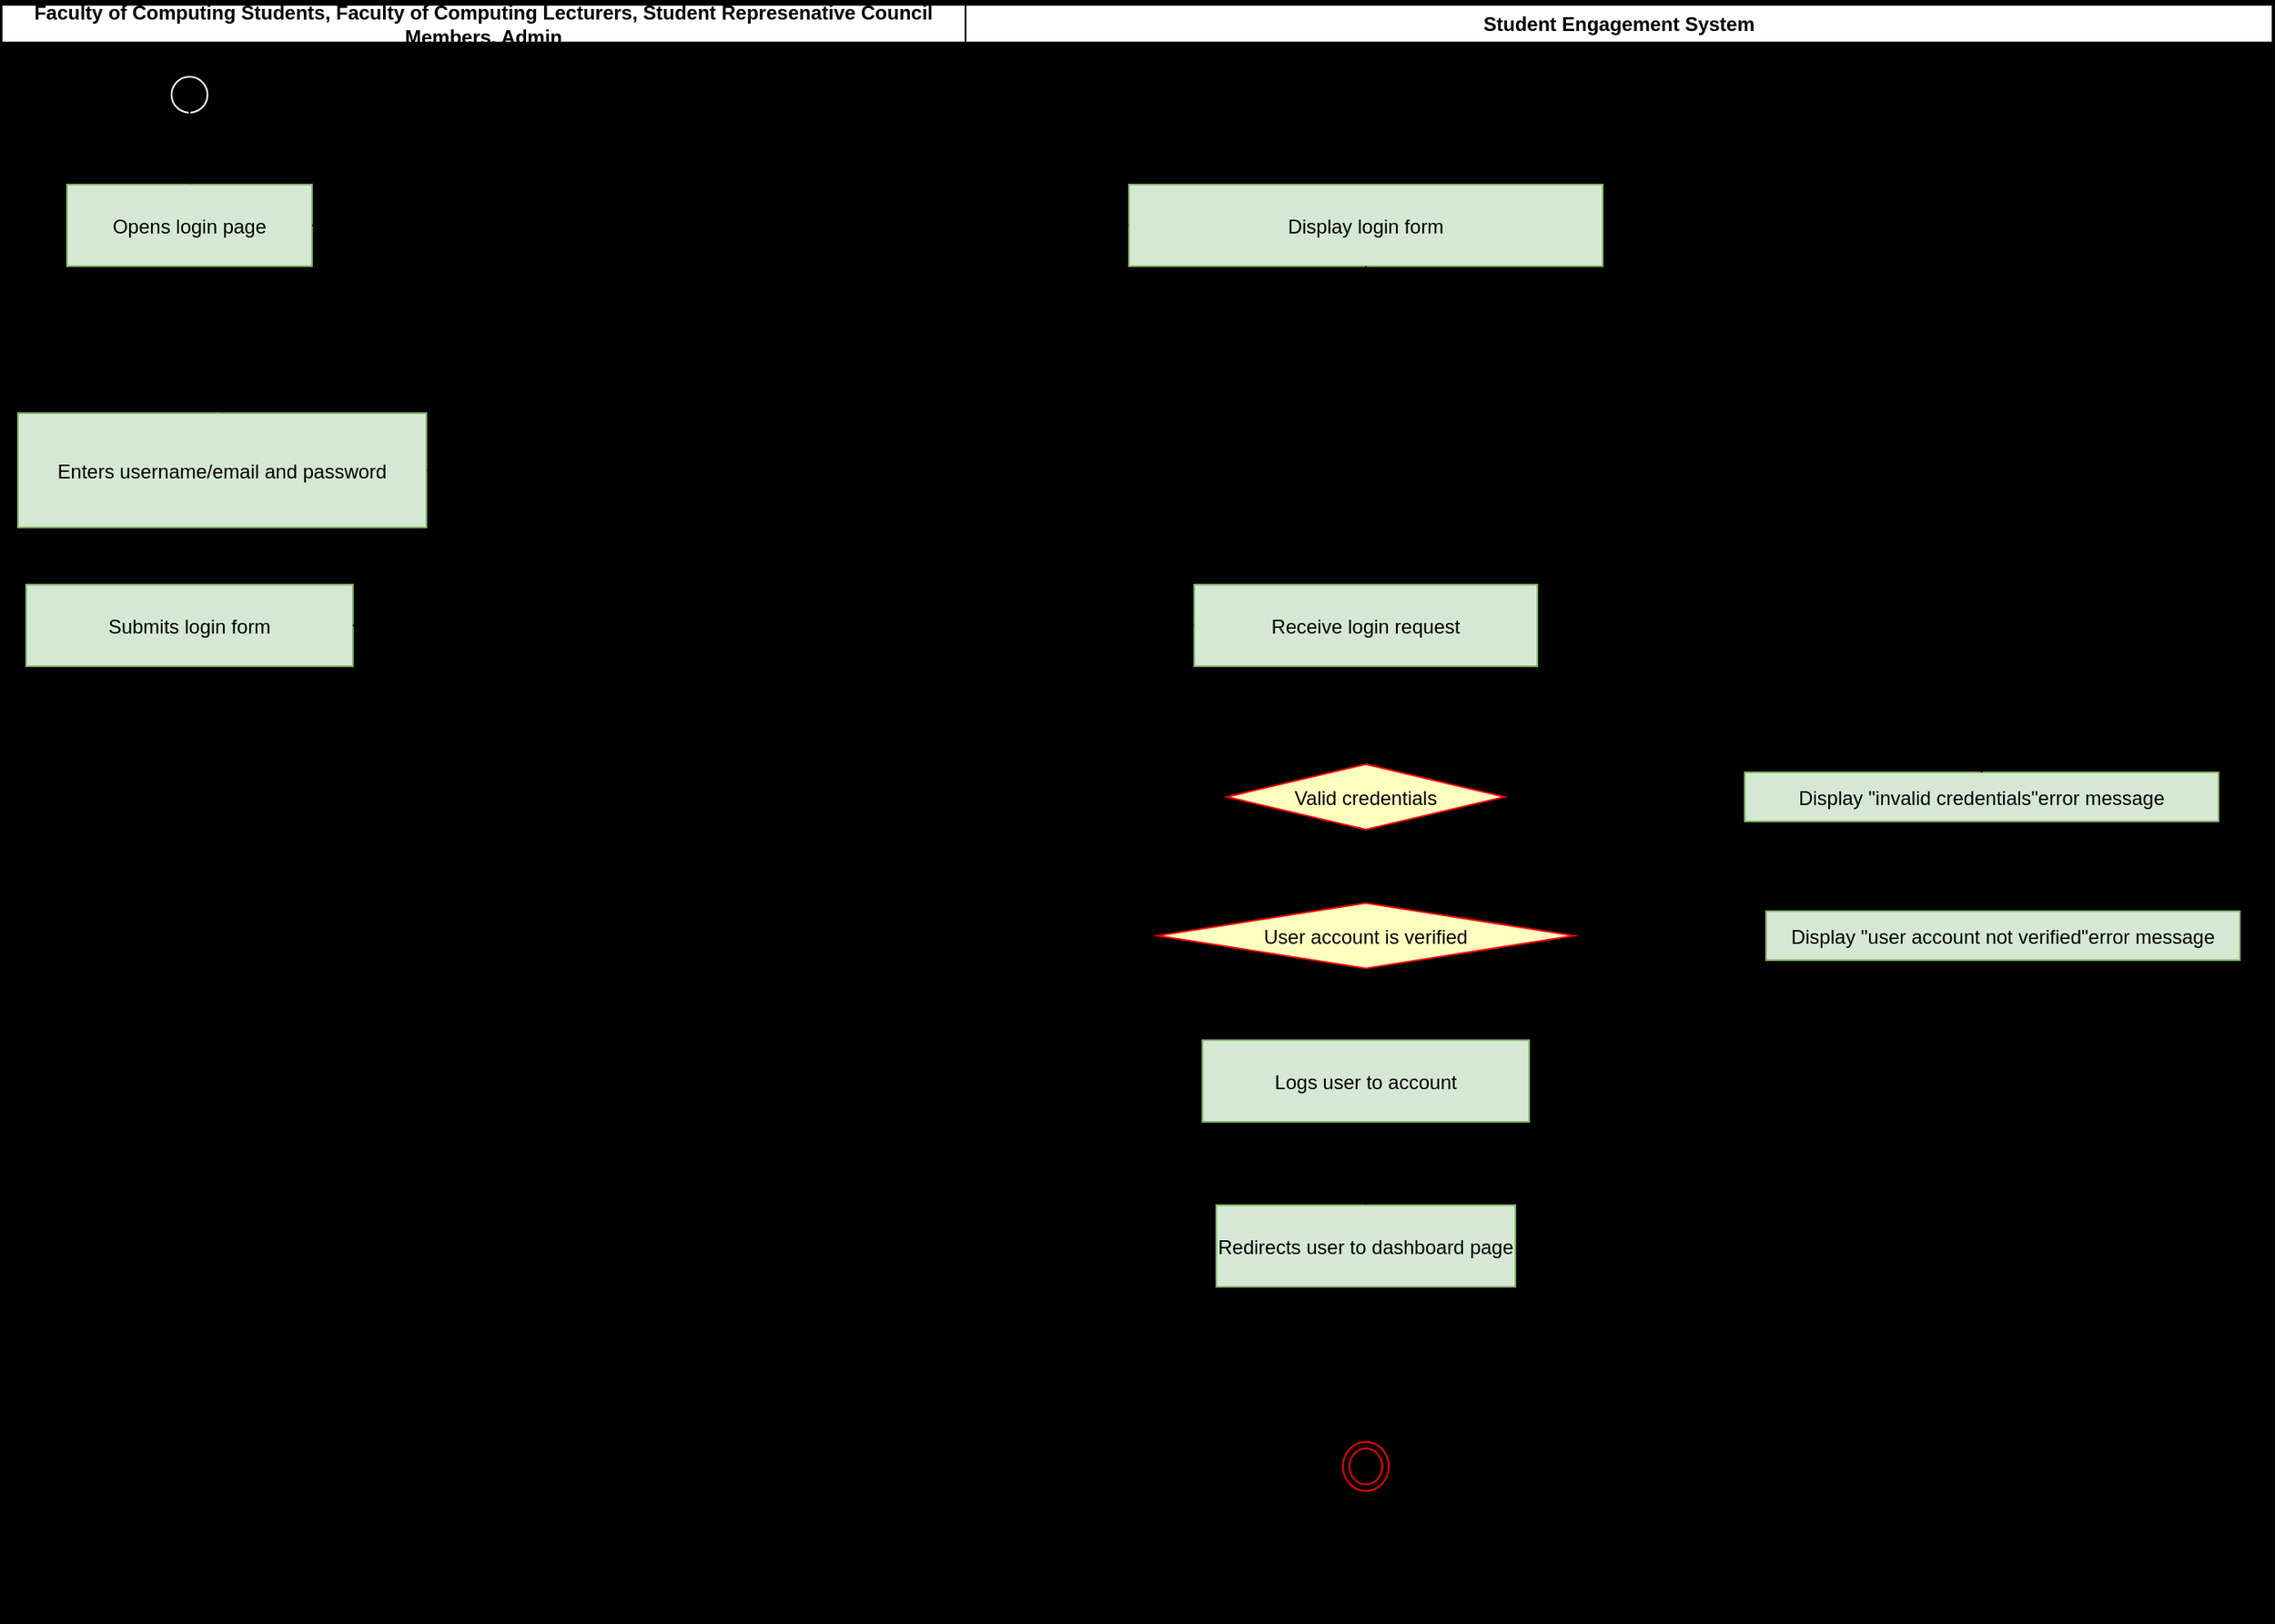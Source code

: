 <mxfile>
    <diagram id="6bnkY7PMMWQHFfjJnFAi" name="Page-1">
        <mxGraphModel dx="561" dy="-1776" grid="1" gridSize="10" guides="1" tooltips="1" connect="1" arrows="1" fold="1" page="1" pageScale="1" pageWidth="850" pageHeight="1100" background="#000000" math="0" shadow="0">
            <root>
                <mxCell id="0"/>
                <mxCell id="1" parent="0"/>
                <mxCell id="2" value="Faculty of Computing Students, Faculty of Computing Lecturers, Student Represenative Council Members, Admin" style="swimlane;whiteSpace=wrap;fillColor=#FFFFFF;" parent="1" vertex="1">
                    <mxGeometry x="40" y="2370" width="590" height="990" as="geometry"/>
                </mxCell>
                <mxCell id="3" style="edgeStyle=none;html=1;exitX=0.5;exitY=1;exitDx=0;exitDy=0;entryX=0.504;entryY=-0.048;entryDx=0;entryDy=0;entryPerimeter=0;startArrow=none;" parent="2" source="11" target="5" edge="1">
                    <mxGeometry relative="1" as="geometry"/>
                </mxCell>
                <mxCell id="4" value="" style="ellipse;shape=startState;fillColor=#000000;strokeColor=#FFFFFF;" parent="2" vertex="1">
                    <mxGeometry x="100" y="40" width="30" height="30" as="geometry"/>
                </mxCell>
                <mxCell id="5" value="Opens login page" style="fillColor=#d5e8d4;strokeColor=#82b366;" parent="2" vertex="1">
                    <mxGeometry x="40" y="110" width="150" height="50" as="geometry"/>
                </mxCell>
                <mxCell id="6" style="edgeStyle=none;html=1;entryX=0.5;entryY=0;entryDx=0;entryDy=0;exitX=0.42;exitY=0.993;exitDx=0;exitDy=0;exitPerimeter=0;" parent="2" source="7" target="8" edge="1">
                    <mxGeometry relative="1" as="geometry">
                        <mxPoint x="120" y="330" as="sourcePoint"/>
                    </mxGeometry>
                </mxCell>
                <mxCell id="7" value="Enters username/email and password" style="fillColor=#d5e8d4;strokeColor=#82b366;" parent="2" vertex="1">
                    <mxGeometry x="10" y="250" width="250" height="70" as="geometry"/>
                </mxCell>
                <mxCell id="8" value="Submits login form" style="fillColor=#d5e8d4;strokeColor=#82b366;" parent="2" vertex="1">
                    <mxGeometry x="15" y="355" width="200" height="50" as="geometry"/>
                </mxCell>
                <mxCell id="9" value="" style="edgeStyle=none;html=1;exitX=0.5;exitY=1;exitDx=0;exitDy=0;entryX=0.504;entryY=-0.048;entryDx=0;entryDy=0;entryPerimeter=0;endArrow=none;" parent="2" source="4" target="11" edge="1">
                    <mxGeometry relative="1" as="geometry">
                        <mxPoint x="135" y="2440" as="sourcePoint"/>
                        <mxPoint x="135.6" y="2477.6" as="targetPoint"/>
                    </mxGeometry>
                </mxCell>
                <mxCell id="10" style="edgeStyle=none;html=1;exitX=0.5;exitY=0;exitDx=0;exitDy=0;entryX=0.5;entryY=0;entryDx=0;entryDy=0;" parent="2" source="11" target="5" edge="1">
                    <mxGeometry relative="1" as="geometry"/>
                </mxCell>
                <mxCell id="11" value="Start" style="text;strokeColor=none;align=center;fillColor=none;html=1;verticalAlign=middle;whiteSpace=wrap;rounded=0;" parent="2" vertex="1">
                    <mxGeometry x="85" y="60" width="60" height="30" as="geometry"/>
                </mxCell>
                <mxCell id="18" value="Student Engagement System" style="swimlane;whiteSpace=wrap;fillColor=#FFFFFF;" parent="1" vertex="1">
                    <mxGeometry x="630" y="2370" width="800" height="990" as="geometry"/>
                </mxCell>
                <mxCell id="27" value="Display login form" style="fillColor=#d5e8d4;strokeColor=#82b366;" parent="18" vertex="1">
                    <mxGeometry x="100.0" y="110" width="290" height="50" as="geometry"/>
                </mxCell>
                <mxCell id="110" style="edgeStyle=none;html=1;exitX=0.5;exitY=1;exitDx=0;exitDy=0;entryX=0.5;entryY=0;entryDx=0;entryDy=0;" parent="18" source="30" target="45" edge="1">
                    <mxGeometry relative="1" as="geometry"/>
                </mxCell>
                <mxCell id="30" value="Redirects user to dashboard page" style="fillColor=#d5e8d4;strokeColor=#82b366;" parent="18" vertex="1">
                    <mxGeometry x="153.47" y="735" width="183.06" height="50" as="geometry"/>
                </mxCell>
                <mxCell id="99" style="edgeStyle=none;html=1;exitX=1;exitY=0.5;exitDx=0;exitDy=0;entryX=0;entryY=0.5;entryDx=0;entryDy=0;" parent="18" source="34" target="37" edge="1">
                    <mxGeometry relative="1" as="geometry"/>
                </mxCell>
                <mxCell id="106" style="edgeStyle=none;html=1;exitX=0.5;exitY=1;exitDx=0;exitDy=0;entryX=0.5;entryY=0;entryDx=0;entryDy=0;" parent="18" source="34" target="100" edge="1">
                    <mxGeometry relative="1" as="geometry"/>
                </mxCell>
                <mxCell id="34" value="User account is verified" style="rhombus;fillColor=#ffffc0;strokeColor=#ff0000;" parent="18" vertex="1">
                    <mxGeometry x="117.5" y="550" width="255" height="40" as="geometry"/>
                </mxCell>
                <mxCell id="37" value="Display &quot;user account not verified&quot;error message" style="fillColor=#d5e8d4;strokeColor=#82b366;" parent="18" vertex="1">
                    <mxGeometry x="490" y="555" width="290" height="30" as="geometry"/>
                </mxCell>
                <mxCell id="45" value="" style="ellipse;html=1;shape=endState;fillColor=#000000;strokeColor=#ff0000;" parent="18" vertex="1">
                    <mxGeometry x="231.0" y="880" width="28.06" height="30" as="geometry"/>
                </mxCell>
                <mxCell id="46" value="End" style="text;strokeColor=none;align=center;fillColor=none;html=1;verticalAlign=middle;whiteSpace=wrap;rounded=0;" parent="18" vertex="1">
                    <mxGeometry x="214.0" y="908" width="60" height="30" as="geometry"/>
                </mxCell>
                <mxCell id="47" value="True&lt;span style=&quot;color: rgba(0, 0, 0, 0); font-family: monospace; font-size: 0px; text-align: start;&quot;&gt;%3CmxGraphModel%3E%3Croot%3E%3CmxCell%20id%3D%220%22%2F%3E%3CmxCell%20id%3D%221%22%20parent%3D%220%22%2F%3E%3CmxCell%20id%3D%222%22%20value%3D%22False%22%20style%3D%22text%3BstrokeColor%3Dnone%3Balign%3Dcenter%3BfillColor%3Dnone%3Bhtml%3D1%3BverticalAlign%3Dmiddle%3BwhiteSpace%3Dwrap%3Brounded%3D0%3B%22%20vertex%3D%221%22%20parent%3D%221%22%3E%3CmxGeometry%20x%3D%22880%22%20y%3D%222781%22%20width%3D%2260%22%20height%3D%2230%22%20as%3D%22geometry%22%2F%3E%3C%2FmxCell%3E%3C%2Froot%3E%3C%2FmxGraphModel%3E&lt;/span&gt;" style="text;strokeColor=none;align=center;fillColor=none;html=1;verticalAlign=middle;whiteSpace=wrap;rounded=0;" parent="18" vertex="1">
                    <mxGeometry x="240" y="510" width="60" height="30" as="geometry"/>
                </mxCell>
                <mxCell id="52" value="False" style="text;strokeColor=none;align=center;fillColor=none;html=1;verticalAlign=middle;whiteSpace=wrap;rounded=0;" parent="18" vertex="1">
                    <mxGeometry x="380" y="450" width="60" height="30" as="geometry"/>
                </mxCell>
                <mxCell id="107" style="edgeStyle=none;html=1;exitX=0.5;exitY=1;exitDx=0;exitDy=0;entryX=0.5;entryY=0;entryDx=0;entryDy=0;" parent="18" source="67" target="68" edge="1">
                    <mxGeometry relative="1" as="geometry"/>
                </mxCell>
                <mxCell id="67" value="Receive login request" style="fillColor=#d5e8d4;strokeColor=#82b366;" parent="18" vertex="1">
                    <mxGeometry x="140.0" y="355" width="210" height="50" as="geometry"/>
                </mxCell>
                <mxCell id="97" style="edgeStyle=none;html=1;exitX=1;exitY=0.5;exitDx=0;exitDy=0;entryX=0;entryY=0.5;entryDx=0;entryDy=0;" parent="18" source="68" target="96" edge="1">
                    <mxGeometry relative="1" as="geometry"/>
                </mxCell>
                <mxCell id="98" style="edgeStyle=none;html=1;exitX=0.5;exitY=1;exitDx=0;exitDy=0;entryX=0.5;entryY=0;entryDx=0;entryDy=0;" parent="18" source="68" target="34" edge="1">
                    <mxGeometry relative="1" as="geometry"/>
                </mxCell>
                <mxCell id="68" value="Valid credentials" style="rhombus;fillColor=#ffffc0;strokeColor=#ff0000;" parent="18" vertex="1">
                    <mxGeometry x="160.0" y="465" width="170" height="40" as="geometry"/>
                </mxCell>
                <mxCell id="96" value="Display &quot;invalid credentials&quot;error message" style="fillColor=#d5e8d4;strokeColor=#82b366;" parent="18" vertex="1">
                    <mxGeometry x="476.94" y="470" width="290" height="30" as="geometry"/>
                </mxCell>
                <mxCell id="108" style="edgeStyle=none;html=1;exitX=0.5;exitY=1;exitDx=0;exitDy=0;entryX=0.5;entryY=0;entryDx=0;entryDy=0;" parent="18" source="100" target="30" edge="1">
                    <mxGeometry relative="1" as="geometry"/>
                </mxCell>
                <mxCell id="100" value="Logs user to account" style="fillColor=#d5e8d4;strokeColor=#82b366;" parent="18" vertex="1">
                    <mxGeometry x="145.0" y="634" width="200" height="50" as="geometry"/>
                </mxCell>
                <mxCell id="104" value="False" style="text;strokeColor=none;align=center;fillColor=none;html=1;verticalAlign=middle;whiteSpace=wrap;rounded=0;" parent="18" vertex="1">
                    <mxGeometry x="380" y="540" width="60" height="30" as="geometry"/>
                </mxCell>
                <mxCell id="105" value="True&lt;span style=&quot;color: rgba(0, 0, 0, 0); font-family: monospace; font-size: 0px; text-align: start;&quot;&gt;%3CmxGraphModel%3E%3Croot%3E%3CmxCell%20id%3D%220%22%2F%3E%3CmxCell%20id%3D%221%22%20parent%3D%220%22%2F%3E%3CmxCell%20id%3D%222%22%20value%3D%22False%22%20style%3D%22text%3BstrokeColor%3Dnone%3Balign%3Dcenter%3BfillColor%3Dnone%3Bhtml%3D1%3BverticalAlign%3Dmiddle%3BwhiteSpace%3Dwrap%3Brounded%3D0%3B%22%20vertex%3D%221%22%20parent%3D%221%22%3E%3CmxGeometry%20x%3D%22880%22%20y%3D%222781%22%20width%3D%2260%22%20height%3D%2230%22%20as%3D%22geometry%22%2F%3E%3C%2FmxCell%3E%3C%2Froot%3E%3C%2FmxGraphModel%3E&lt;/span&gt;" style="text;strokeColor=none;align=center;fillColor=none;html=1;verticalAlign=middle;whiteSpace=wrap;rounded=0;" parent="18" vertex="1">
                    <mxGeometry x="240" y="600" width="60" height="30" as="geometry"/>
                </mxCell>
                <mxCell id="54" style="edgeStyle=none;html=1;exitX=1;exitY=0.5;exitDx=0;exitDy=0;entryX=0;entryY=0.5;entryDx=0;entryDy=0;" parent="1" source="5" target="27" edge="1">
                    <mxGeometry relative="1" as="geometry"/>
                </mxCell>
                <mxCell id="55" style="edgeStyle=none;html=1;exitX=0.5;exitY=1;exitDx=0;exitDy=0;entryX=0.5;entryY=0;entryDx=0;entryDy=0;" parent="1" source="27" target="7" edge="1">
                    <mxGeometry relative="1" as="geometry">
                        <Array as="points">
                            <mxPoint x="875" y="2560"/>
                            <mxPoint x="175" y="2560"/>
                        </Array>
                    </mxGeometry>
                </mxCell>
                <mxCell id="56" style="edgeStyle=none;html=1;exitX=1;exitY=0.5;exitDx=0;exitDy=0;" parent="1" source="8" edge="1">
                    <mxGeometry relative="1" as="geometry">
                        <mxPoint x="770" y="2750" as="targetPoint"/>
                    </mxGeometry>
                </mxCell>
                <mxCell id="57" style="edgeStyle=none;html=1;exitX=0.5;exitY=0;exitDx=0;exitDy=0;entryX=1;entryY=0.5;entryDx=0;entryDy=0;" parent="1" source="96" target="7" edge="1">
                    <mxGeometry relative="1" as="geometry">
                        <Array as="points">
                            <mxPoint x="1252" y="2660"/>
                        </Array>
                        <mxPoint x="1440" y="2733" as="sourcePoint"/>
                    </mxGeometry>
                </mxCell>
            </root>
        </mxGraphModel>
    </diagram>
</mxfile>